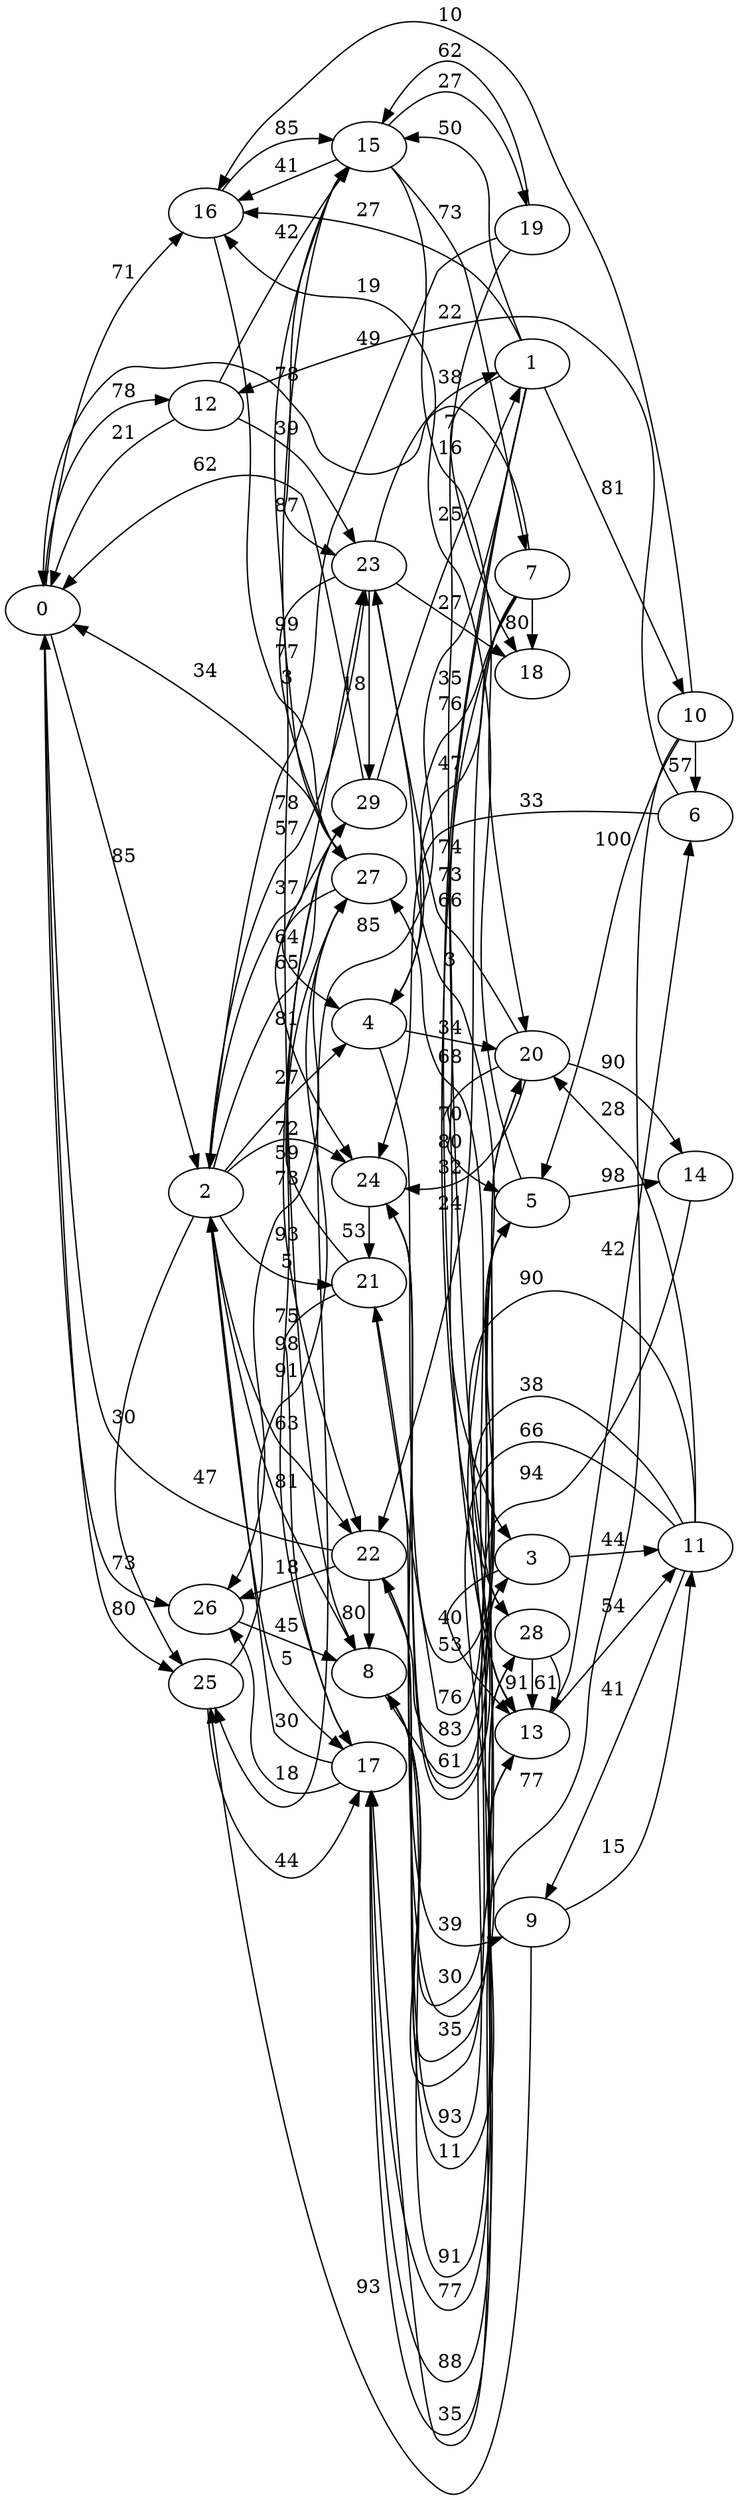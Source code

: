 digraph G {
ranksep = "equally";
rankdir = LR;
{rank = same; 0; };
{rank = same; 2; 26; 16; 12; 25; };
{rank = same; 24; 22; 17; 4; 23; 21; 29; 8; 27; 15; };
{rank = same; 9; 20; 3; 13; 5; 18; 1; 28; 19; 7; };
{rank = same; 11; 14; 6; 10; };
{rank = same; };
0->2[label="85"];
0->26[label="73"];
0->16[label="71"];
0->12[label="78"];
0->25[label="80"];
2->24[label="72"];
2->22[label="63"];
2->17[label="5"];
2->4[label="27"];
2->25[label="30"];
2->23[label="57"];
2->23[label="37"];
2->21[label="5"];
2->29[label="65"];
26->8[label="45"];
16->27[label="3"];
16->15[label="85"];
12->23[label="39"];
12->0[label="21"];
12->15[label="42"];
25->27[label="91"];
25->17[label="44"];
24->21[label="53"];
24->9[label="39"];
22->20[label="83"];
22->8[label="80"];
22->0[label="47"];
22->3[label="93"];
22->26[label="18"];
17->13[label="35"];
17->2[label="30"];
17->26[label="18"];
4->20[label="34"];
4->5[label="53"];
23->18[label="27"];
23->1[label="38"];
23->27[label="99"];
23->13[label="3"];
23->29[label="18"];
21->29[label="59"];
21->5[label="76"];
21->17[label="98"];
29->1[label="25"];
29->0[label="62"];
29->22[label="93"];
29->24[label="81"];
8->5[label="35"];
8->28[label="91"];
8->2[label="81"];
8->20[label="61"];
27->0[label="34"];
27->26[label="73"];
27->17[label="75"];
27->4[label="64"];
27->15[label="77"];
15->8[label="78"];
15->16[label="41"];
15->19[label="27"];
15->23[label="87"];
15->20[label="16"];
15->7[label="73"];
9->25[label="93"];
9->11[label="15"];
20->24[label="32"];
20->23[label="66"];
20->14[label="90"];
20->3[label="70"];
3->11[label="44"];
3->13[label="40"];
3->17[label="77"];
13->22[label="11"];
13->6[label="42"];
13->27[label="68"];
13->11[label="54"];
5->8[label="30"];
5->16[label="19"];
5->14[label="98"];
18
1->28[label="73"];
1->18[label="7"];
1->10[label="81"];
1->16[label="27"];
1->25[label="85"];
1->13[label="74"];
1->15[label="50"];
28->13[label="91"];
28->13[label="61"];
28->17[label="88"];
19->28[label="35"];
19->15[label="62"];
19->2[label="49"];
7->22[label="24"];
7->18[label="80"];
7->4[label="76"];
7->5[label="80"];
7->0[label="78"];
7->4[label="47"];
11->24[label="90"];
11->24[label="38"];
11->9[label="41"];
11->21[label="66"];
11->20[label="28"];
14->8[label="94"];
6->24[label="33"];
6->12[label="22"];
10->6[label="57"];
10->17[label="77"];
10->16[label="10"];
10->5[label="100"];
}
